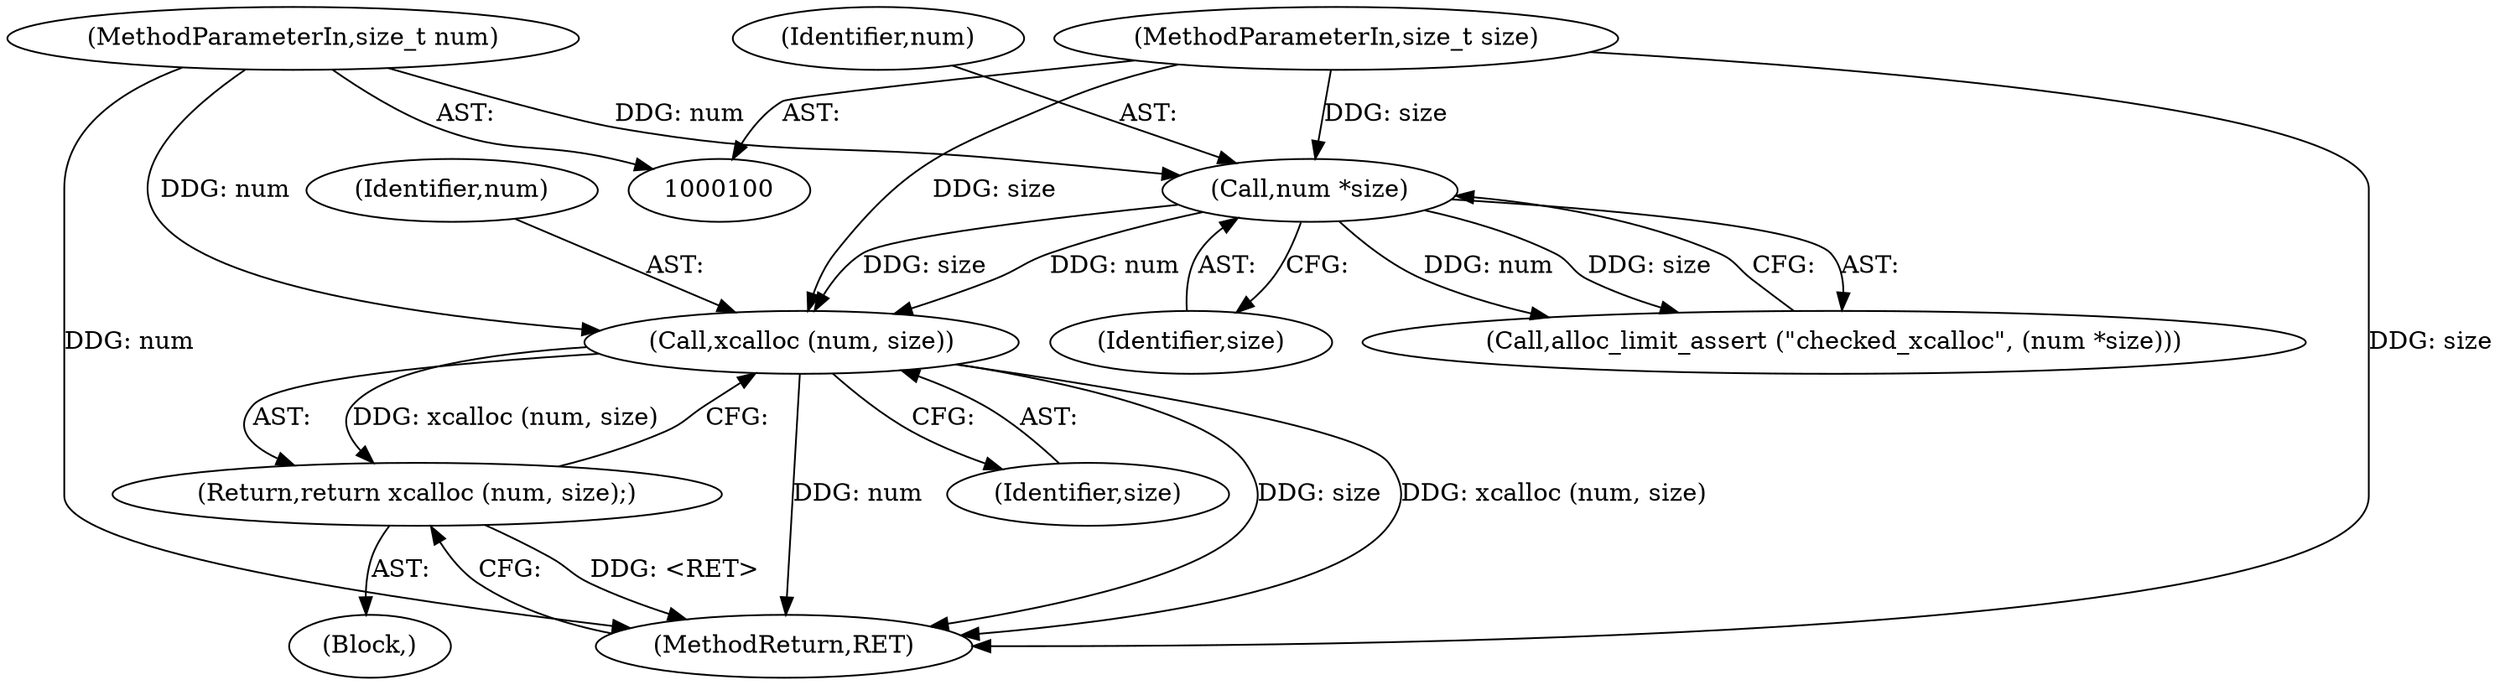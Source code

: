 digraph "1_tnef_c5044689e50039635e7700fe2472fd632ac77176_1@API" {
"1000110" [label="(Call,xcalloc (num, size))"];
"1000106" [label="(Call,num *size)"];
"1000101" [label="(MethodParameterIn,size_t num)"];
"1000102" [label="(MethodParameterIn,size_t size)"];
"1000109" [label="(Return,return xcalloc (num, size);)"];
"1000109" [label="(Return,return xcalloc (num, size);)"];
"1000112" [label="(Identifier,size)"];
"1000101" [label="(MethodParameterIn,size_t num)"];
"1000107" [label="(Identifier,num)"];
"1000106" [label="(Call,num *size)"];
"1000113" [label="(MethodReturn,RET)"];
"1000111" [label="(Identifier,num)"];
"1000103" [label="(Block,)"];
"1000102" [label="(MethodParameterIn,size_t size)"];
"1000108" [label="(Identifier,size)"];
"1000110" [label="(Call,xcalloc (num, size))"];
"1000104" [label="(Call,alloc_limit_assert (\"checked_xcalloc\", (num *size)))"];
"1000110" -> "1000109"  [label="AST: "];
"1000110" -> "1000112"  [label="CFG: "];
"1000111" -> "1000110"  [label="AST: "];
"1000112" -> "1000110"  [label="AST: "];
"1000109" -> "1000110"  [label="CFG: "];
"1000110" -> "1000113"  [label="DDG: num"];
"1000110" -> "1000113"  [label="DDG: size"];
"1000110" -> "1000113"  [label="DDG: xcalloc (num, size)"];
"1000110" -> "1000109"  [label="DDG: xcalloc (num, size)"];
"1000106" -> "1000110"  [label="DDG: num"];
"1000106" -> "1000110"  [label="DDG: size"];
"1000101" -> "1000110"  [label="DDG: num"];
"1000102" -> "1000110"  [label="DDG: size"];
"1000106" -> "1000104"  [label="AST: "];
"1000106" -> "1000108"  [label="CFG: "];
"1000107" -> "1000106"  [label="AST: "];
"1000108" -> "1000106"  [label="AST: "];
"1000104" -> "1000106"  [label="CFG: "];
"1000106" -> "1000104"  [label="DDG: num"];
"1000106" -> "1000104"  [label="DDG: size"];
"1000101" -> "1000106"  [label="DDG: num"];
"1000102" -> "1000106"  [label="DDG: size"];
"1000101" -> "1000100"  [label="AST: "];
"1000101" -> "1000113"  [label="DDG: num"];
"1000102" -> "1000100"  [label="AST: "];
"1000102" -> "1000113"  [label="DDG: size"];
"1000109" -> "1000103"  [label="AST: "];
"1000113" -> "1000109"  [label="CFG: "];
"1000109" -> "1000113"  [label="DDG: <RET>"];
}
